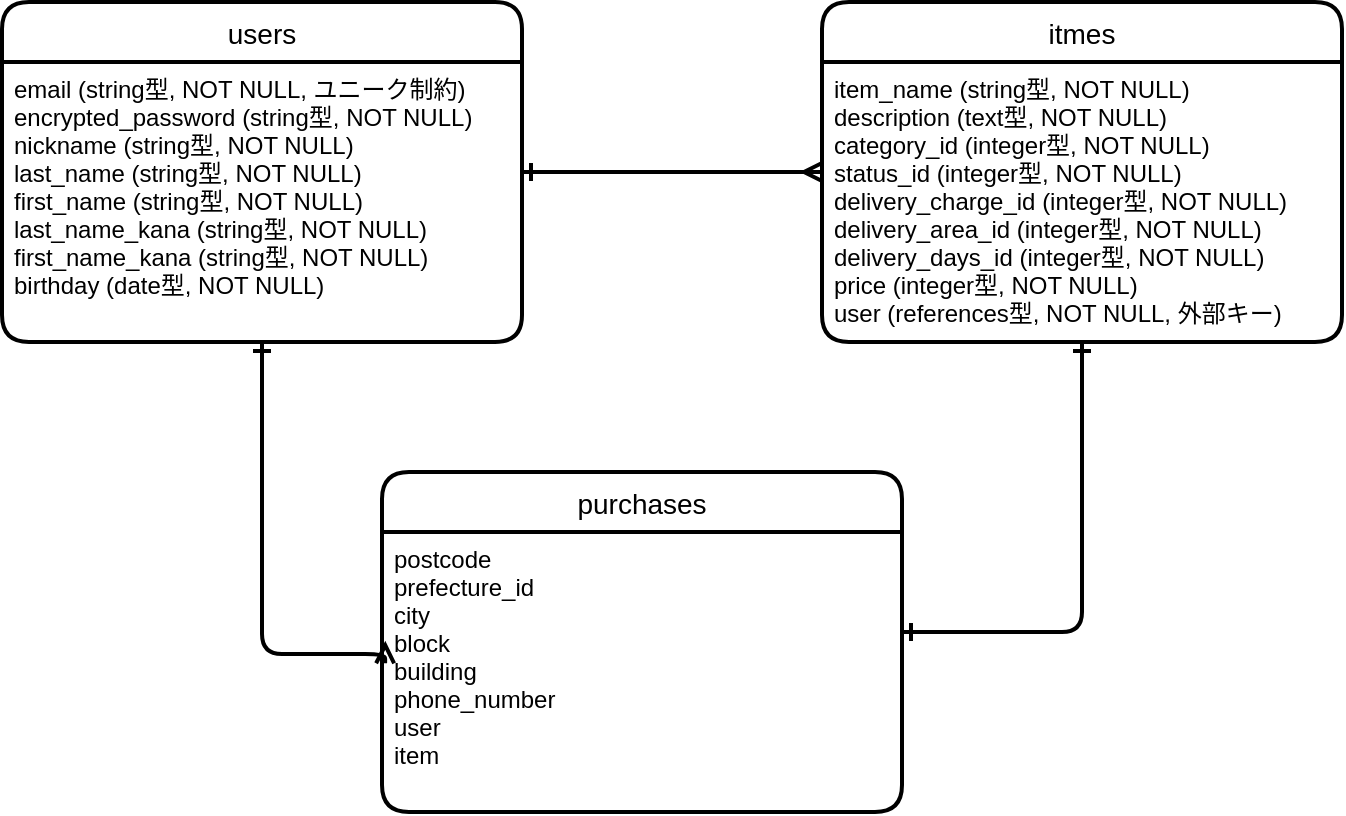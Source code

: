 <mxfile>
    <diagram id="BPodN3KNo0lKd6EXeG8k" name="ページ1">
        <mxGraphModel dx="697" dy="1601" grid="1" gridSize="10" guides="1" tooltips="1" connect="0" arrows="1" fold="1" page="1" pageScale="1" pageWidth="827" pageHeight="1169" math="0" shadow="0">
            <root>
                <mxCell id="0"/>
                <mxCell id="1" parent="0"/>
                <mxCell id="2" value="users" style="swimlane;childLayout=stackLayout;horizontal=1;startSize=30;horizontalStack=0;rounded=1;fontSize=14;fontStyle=0;strokeWidth=2;resizeParent=0;resizeLast=1;shadow=0;dashed=0;align=center;" parent="1" vertex="1">
                    <mxGeometry x="20" y="-685" width="260" height="170" as="geometry"/>
                </mxCell>
                <mxCell id="3" value="email (string型, NOT NULL, ユニーク制約)&#10;encrypted_password (string型, NOT NULL)&#10;nickname (string型, NOT NULL)&#10;last_name (string型, NOT NULL)&#10;first_name (string型, NOT NULL)&#10;last_name_kana (string型, NOT NULL)&#10;first_name_kana (string型, NOT NULL)&#10;birthday (date型, NOT NULL)" style="align=left;strokeColor=none;fillColor=none;spacingLeft=4;fontSize=12;verticalAlign=top;resizable=0;rotatable=0;part=1;" parent="2" vertex="1">
                    <mxGeometry y="30" width="260" height="140" as="geometry"/>
                </mxCell>
                <mxCell id="6" value="itmes" style="swimlane;childLayout=stackLayout;horizontal=1;startSize=30;horizontalStack=0;rounded=1;fontSize=14;fontStyle=0;strokeWidth=2;resizeParent=0;resizeLast=1;shadow=0;dashed=0;align=center;" parent="1" vertex="1">
                    <mxGeometry x="430" y="-685" width="260" height="170" as="geometry"/>
                </mxCell>
                <mxCell id="7" value="item_name (string型, NOT NULL)&#10;description (text型, NOT NULL)&#10;category_id (integer型, NOT NULL)&#10;status_id (integer型, NOT NULL)&#10;delivery_charge_id (integer型, NOT NULL)&#10;delivery_area_id (integer型, NOT NULL)&#10;delivery_days_id (integer型, NOT NULL)&#10;price (integer型, NOT NULL)&#10;user (references型, NOT NULL, 外部キー)&#10;" style="align=left;strokeColor=none;fillColor=none;spacingLeft=4;fontSize=12;verticalAlign=top;resizable=0;rotatable=0;part=1;" parent="6" vertex="1">
                    <mxGeometry y="30" width="260" height="140" as="geometry"/>
                </mxCell>
                <mxCell id="15" style="edgeStyle=orthogonalEdgeStyle;html=1;endArrow=ERone;endFill=0;startArrow=ERone;startFill=0;strokeWidth=2;" parent="1" source="10" target="7" edge="1">
                    <mxGeometry relative="1" as="geometry">
                        <mxPoint x="528" y="-516" as="targetPoint"/>
                        <Array as="points">
                            <mxPoint x="560" y="-370"/>
                        </Array>
                    </mxGeometry>
                </mxCell>
                <mxCell id="10" value="purchases" style="swimlane;childLayout=stackLayout;horizontal=1;startSize=30;horizontalStack=0;rounded=1;fontSize=14;fontStyle=0;strokeWidth=2;resizeParent=0;resizeLast=1;shadow=0;dashed=0;align=center;" parent="1" vertex="1">
                    <mxGeometry x="210" y="-450" width="260" height="170" as="geometry"/>
                </mxCell>
                <mxCell id="11" value="postcode&#10;prefecture_id&#10;city&#10;block&#10;building&#10;phone_number&#10;user&#10;item" style="align=left;strokeColor=none;fillColor=none;spacingLeft=4;fontSize=12;verticalAlign=top;resizable=0;rotatable=0;part=1;" parent="10" vertex="1">
                    <mxGeometry y="30" width="260" height="140" as="geometry"/>
                </mxCell>
                <mxCell id="17" style="edgeStyle=orthogonalEdgeStyle;html=1;startArrow=ERone;startFill=0;endArrow=ERmany;endFill=0;strokeWidth=2;" parent="1" source="3" target="7" edge="1">
                    <mxGeometry relative="1" as="geometry">
                        <Array as="points">
                            <mxPoint x="330" y="-600"/>
                            <mxPoint x="330" y="-600"/>
                        </Array>
                    </mxGeometry>
                </mxCell>
                <mxCell id="18" style="edgeStyle=orthogonalEdgeStyle;html=1;entryX=0.006;entryY=0.469;entryDx=0;entryDy=0;entryPerimeter=0;startArrow=ERone;startFill=0;endArrow=ERmany;endFill=0;strokeWidth=2;" parent="1" source="3" target="11" edge="1">
                    <mxGeometry relative="1" as="geometry">
                        <Array as="points">
                            <mxPoint x="150" y="-359"/>
                        </Array>
                    </mxGeometry>
                </mxCell>
            </root>
        </mxGraphModel>
    </diagram>
</mxfile>